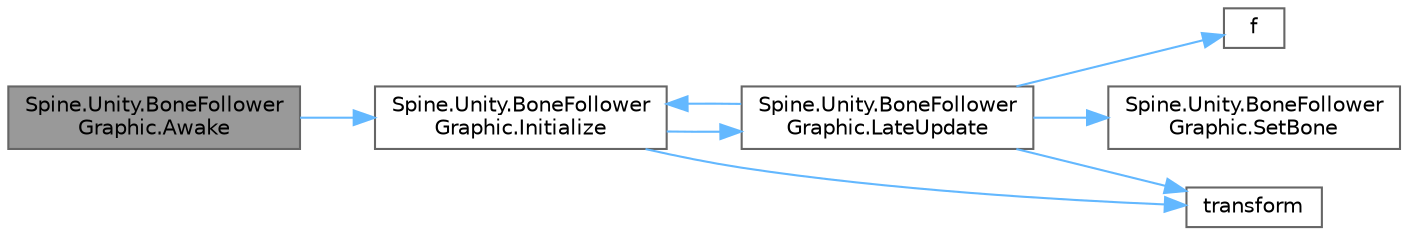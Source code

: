 digraph "Spine.Unity.BoneFollowerGraphic.Awake"
{
 // LATEX_PDF_SIZE
  bgcolor="transparent";
  edge [fontname=Helvetica,fontsize=10,labelfontname=Helvetica,labelfontsize=10];
  node [fontname=Helvetica,fontsize=10,shape=box,height=0.2,width=0.4];
  rankdir="LR";
  Node1 [id="Node000001",label="Spine.Unity.BoneFollower\lGraphic.Awake",height=0.2,width=0.4,color="gray40", fillcolor="grey60", style="filled", fontcolor="black",tooltip=" "];
  Node1 -> Node2 [id="edge1_Node000001_Node000002",color="steelblue1",style="solid",tooltip=" "];
  Node2 [id="Node000002",label="Spine.Unity.BoneFollower\lGraphic.Initialize",height=0.2,width=0.4,color="grey40", fillcolor="white", style="filled",URL="$class_spine_1_1_unity_1_1_bone_follower_graphic.html#ab2551e0937177d14c9971fc8ff714a1a",tooltip=" "];
  Node2 -> Node3 [id="edge2_Node000002_Node000003",color="steelblue1",style="solid",tooltip=" "];
  Node3 [id="Node000003",label="Spine.Unity.BoneFollower\lGraphic.LateUpdate",height=0.2,width=0.4,color="grey40", fillcolor="white", style="filled",URL="$class_spine_1_1_unity_1_1_bone_follower_graphic.html#a29f3e8c7af841645debd5025c21b2795",tooltip=" "];
  Node3 -> Node4 [id="edge3_Node000003_Node000004",color="steelblue1",style="solid",tooltip=" "];
  Node4 [id="Node000004",label="f",height=0.2,width=0.4,color="grey40", fillcolor="white", style="filled",URL="$cxx11__tensor__map_8cpp.html#a7f507fea02198f6cb81c86640c7b1a4e",tooltip=" "];
  Node3 -> Node2 [id="edge4_Node000003_Node000002",color="steelblue1",style="solid",tooltip=" "];
  Node3 -> Node5 [id="edge5_Node000003_Node000005",color="steelblue1",style="solid",tooltip=" "];
  Node5 [id="Node000005",label="Spine.Unity.BoneFollower\lGraphic.SetBone",height=0.2,width=0.4,color="grey40", fillcolor="white", style="filled",URL="$class_spine_1_1_unity_1_1_bone_follower_graphic.html#ae91adf70e9f9c057464ae663359de58c",tooltip="Sets the target bone by its bone name. Returns false if no bone was found."];
  Node3 -> Node6 [id="edge6_Node000003_Node000006",color="steelblue1",style="solid",tooltip=" "];
  Node6 [id="Node000006",label="transform",height=0.2,width=0.4,color="grey40", fillcolor="white", style="filled",URL="$geometry_8cpp.html#ad05130a1d9f2e9708c1125b4cc2fe7cb",tooltip=" "];
  Node2 -> Node6 [id="edge7_Node000002_Node000006",color="steelblue1",style="solid",tooltip=" "];
}
